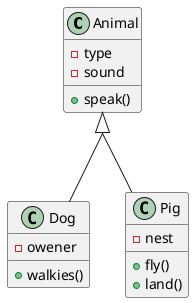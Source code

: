 @startuml Animals
skinparam groupInheritance 2

Class Animal {
 -type
 -sound
 +speak()
}


Class Dog {
 -owener
 +walkies()
}

Class Pig {
 -nest
 +fly()
 +land()
}


Animal <|-- Dog
Animal <|-- Pig

@enduml